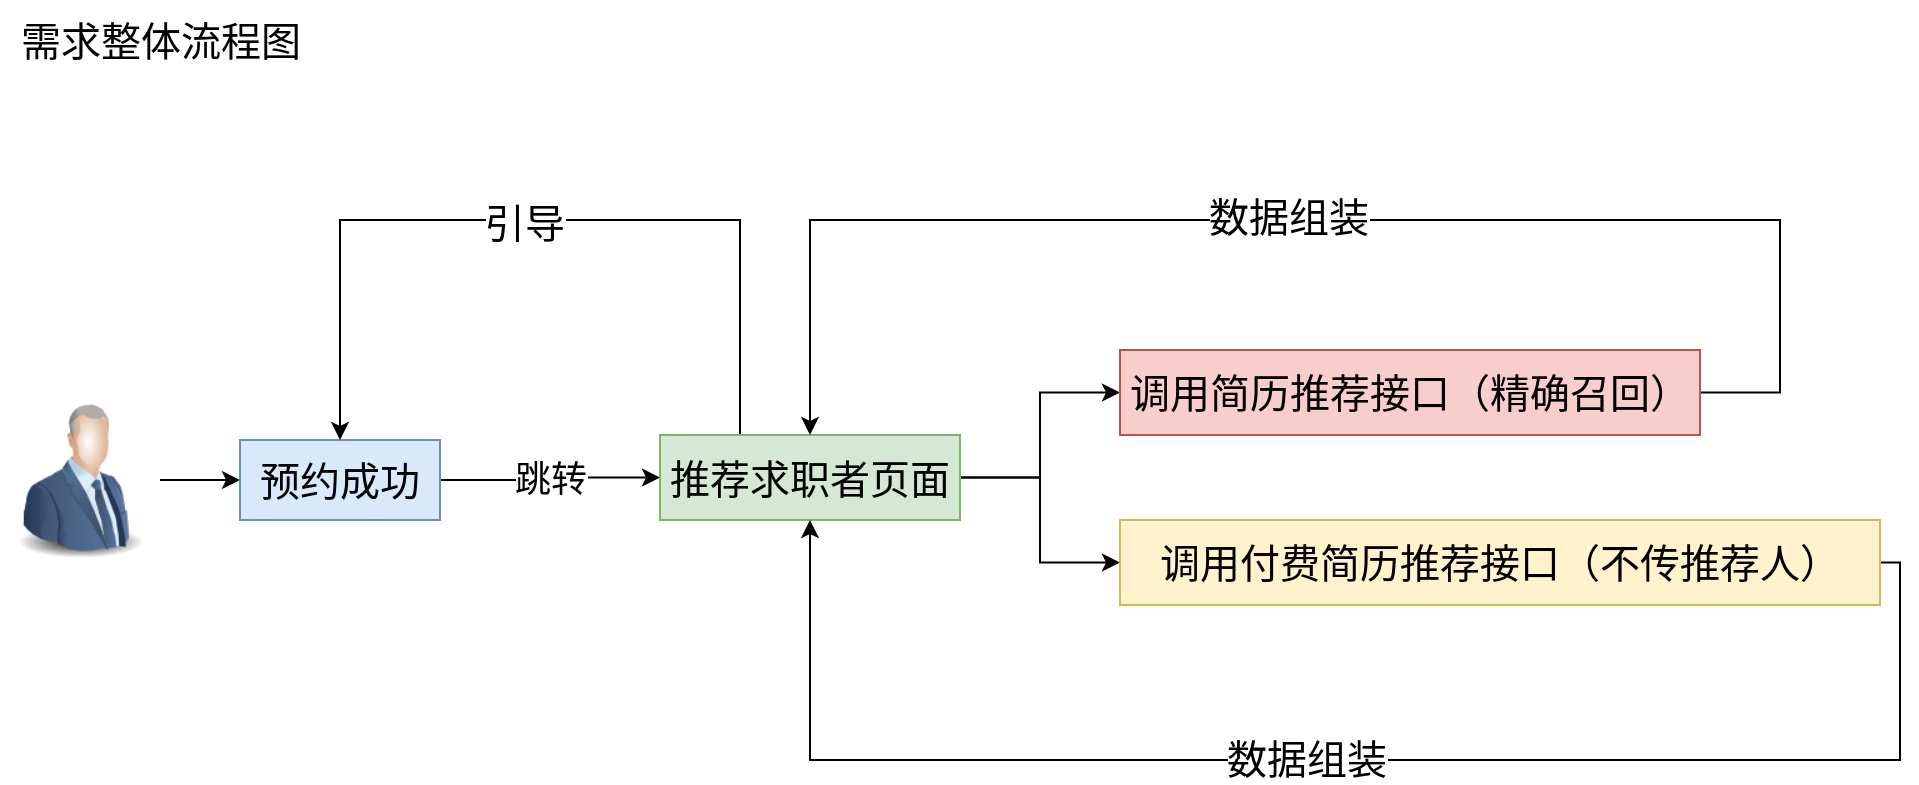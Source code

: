 <mxfile version="24.2.1" type="github">
  <diagram name="第 1 页" id="kUkytzxFKHXI6aaRq8Xd">
    <mxGraphModel dx="1834" dy="1186" grid="1" gridSize="10" guides="1" tooltips="1" connect="1" arrows="1" fold="1" page="0" pageScale="1" pageWidth="827" pageHeight="1169" math="0" shadow="0">
      <root>
        <mxCell id="0" />
        <mxCell id="1" parent="0" />
        <mxCell id="OI-L_ZJMBE-tHtLO6cfq-5" value="" style="edgeStyle=orthogonalEdgeStyle;rounded=0;orthogonalLoop=1;jettySize=auto;html=1;" edge="1" parent="1" source="OI-L_ZJMBE-tHtLO6cfq-1" target="OI-L_ZJMBE-tHtLO6cfq-4">
          <mxGeometry relative="1" as="geometry" />
        </mxCell>
        <mxCell id="OI-L_ZJMBE-tHtLO6cfq-1" value="" style="image;html=1;image=img/lib/clip_art/people/Suit_Man_Blue_128x128.png" vertex="1" parent="1">
          <mxGeometry x="-400" y="-120" width="80" height="80" as="geometry" />
        </mxCell>
        <mxCell id="OI-L_ZJMBE-tHtLO6cfq-7" value="跳转" style="edgeStyle=orthogonalEdgeStyle;rounded=0;orthogonalLoop=1;jettySize=auto;html=1;fontSize=18;" edge="1" parent="1" source="OI-L_ZJMBE-tHtLO6cfq-4" target="OI-L_ZJMBE-tHtLO6cfq-6">
          <mxGeometry relative="1" as="geometry" />
        </mxCell>
        <mxCell id="OI-L_ZJMBE-tHtLO6cfq-4" value="预约成功" style="whiteSpace=wrap;html=1;verticalAlign=middle;labelBackgroundColor=none;align=center;fontSize=20;fillColor=#dae8fc;strokeColor=#6c8ebf;" vertex="1" parent="1">
          <mxGeometry x="-280" y="-100" width="100" height="40" as="geometry" />
        </mxCell>
        <mxCell id="OI-L_ZJMBE-tHtLO6cfq-10" style="edgeStyle=orthogonalEdgeStyle;rounded=0;orthogonalLoop=1;jettySize=auto;html=1;entryX=0;entryY=0.5;entryDx=0;entryDy=0;" edge="1" parent="1" source="OI-L_ZJMBE-tHtLO6cfq-6" target="OI-L_ZJMBE-tHtLO6cfq-8">
          <mxGeometry relative="1" as="geometry" />
        </mxCell>
        <mxCell id="OI-L_ZJMBE-tHtLO6cfq-12" style="edgeStyle=orthogonalEdgeStyle;rounded=0;orthogonalLoop=1;jettySize=auto;html=1;entryX=0;entryY=0.5;entryDx=0;entryDy=0;" edge="1" parent="1" source="OI-L_ZJMBE-tHtLO6cfq-6" target="OI-L_ZJMBE-tHtLO6cfq-11">
          <mxGeometry relative="1" as="geometry" />
        </mxCell>
        <mxCell id="OI-L_ZJMBE-tHtLO6cfq-15" style="edgeStyle=orthogonalEdgeStyle;rounded=0;orthogonalLoop=1;jettySize=auto;html=1;entryX=0.5;entryY=0;entryDx=0;entryDy=0;" edge="1" parent="1" source="OI-L_ZJMBE-tHtLO6cfq-6" target="OI-L_ZJMBE-tHtLO6cfq-4">
          <mxGeometry relative="1" as="geometry">
            <Array as="points">
              <mxPoint x="-30" y="-210" />
              <mxPoint x="-230" y="-210" />
            </Array>
          </mxGeometry>
        </mxCell>
        <mxCell id="OI-L_ZJMBE-tHtLO6cfq-18" value="引导" style="edgeLabel;html=1;align=center;verticalAlign=middle;resizable=0;points=[];fontSize=20;" vertex="1" connectable="0" parent="OI-L_ZJMBE-tHtLO6cfq-15">
          <mxGeometry x="0.032" y="1" relative="1" as="geometry">
            <mxPoint as="offset" />
          </mxGeometry>
        </mxCell>
        <mxCell id="OI-L_ZJMBE-tHtLO6cfq-6" value="推荐求职者页面" style="whiteSpace=wrap;html=1;verticalAlign=middle;labelBackgroundColor=none;align=center;fontSize=20;fillColor=#d5e8d4;strokeColor=#82b366;" vertex="1" parent="1">
          <mxGeometry x="-70" y="-102.5" width="150" height="42.5" as="geometry" />
        </mxCell>
        <mxCell id="OI-L_ZJMBE-tHtLO6cfq-13" style="edgeStyle=orthogonalEdgeStyle;rounded=0;orthogonalLoop=1;jettySize=auto;html=1;entryX=0.5;entryY=0;entryDx=0;entryDy=0;" edge="1" parent="1" source="OI-L_ZJMBE-tHtLO6cfq-8" target="OI-L_ZJMBE-tHtLO6cfq-6">
          <mxGeometry relative="1" as="geometry">
            <Array as="points">
              <mxPoint x="490" y="-124" />
              <mxPoint x="490" y="-210" />
              <mxPoint x="5" y="-210" />
            </Array>
          </mxGeometry>
        </mxCell>
        <mxCell id="OI-L_ZJMBE-tHtLO6cfq-16" value="数据组装" style="edgeLabel;html=1;align=center;verticalAlign=middle;resizable=0;points=[];fontSize=20;" vertex="1" connectable="0" parent="OI-L_ZJMBE-tHtLO6cfq-13">
          <mxGeometry x="0.036" y="-2" relative="1" as="geometry">
            <mxPoint as="offset" />
          </mxGeometry>
        </mxCell>
        <mxCell id="OI-L_ZJMBE-tHtLO6cfq-8" value="调用简历推荐接口（精确召回）" style="whiteSpace=wrap;html=1;verticalAlign=middle;labelBackgroundColor=none;align=center;fontSize=20;fillColor=#f8cecc;strokeColor=#b85450;" vertex="1" parent="1">
          <mxGeometry x="160" y="-145" width="290" height="42.5" as="geometry" />
        </mxCell>
        <mxCell id="OI-L_ZJMBE-tHtLO6cfq-14" style="edgeStyle=orthogonalEdgeStyle;rounded=0;orthogonalLoop=1;jettySize=auto;html=1;entryX=0.5;entryY=1;entryDx=0;entryDy=0;" edge="1" parent="1" source="OI-L_ZJMBE-tHtLO6cfq-11" target="OI-L_ZJMBE-tHtLO6cfq-6">
          <mxGeometry relative="1" as="geometry">
            <Array as="points">
              <mxPoint x="550" y="-39" />
              <mxPoint x="550" y="60" />
              <mxPoint x="5" y="60" />
            </Array>
          </mxGeometry>
        </mxCell>
        <mxCell id="OI-L_ZJMBE-tHtLO6cfq-17" value="数据组装" style="edgeLabel;html=1;align=center;verticalAlign=middle;resizable=0;points=[];fontSize=20;" vertex="1" connectable="0" parent="OI-L_ZJMBE-tHtLO6cfq-14">
          <mxGeometry x="0.049" y="-1" relative="1" as="geometry">
            <mxPoint as="offset" />
          </mxGeometry>
        </mxCell>
        <mxCell id="OI-L_ZJMBE-tHtLO6cfq-11" value="调用付费简历推荐接口（不传推荐人）" style="whiteSpace=wrap;html=1;verticalAlign=middle;labelBackgroundColor=none;align=center;fontSize=20;fillColor=#fff2cc;strokeColor=#d6b656;" vertex="1" parent="1">
          <mxGeometry x="160" y="-60" width="380" height="42.5" as="geometry" />
        </mxCell>
        <mxCell id="OI-L_ZJMBE-tHtLO6cfq-21" value="需求整体流程图" style="text;html=1;align=center;verticalAlign=middle;resizable=0;points=[];autosize=1;strokeColor=none;fillColor=none;fontSize=20;" vertex="1" parent="1">
          <mxGeometry x="-400" y="-320" width="160" height="40" as="geometry" />
        </mxCell>
      </root>
    </mxGraphModel>
  </diagram>
</mxfile>
